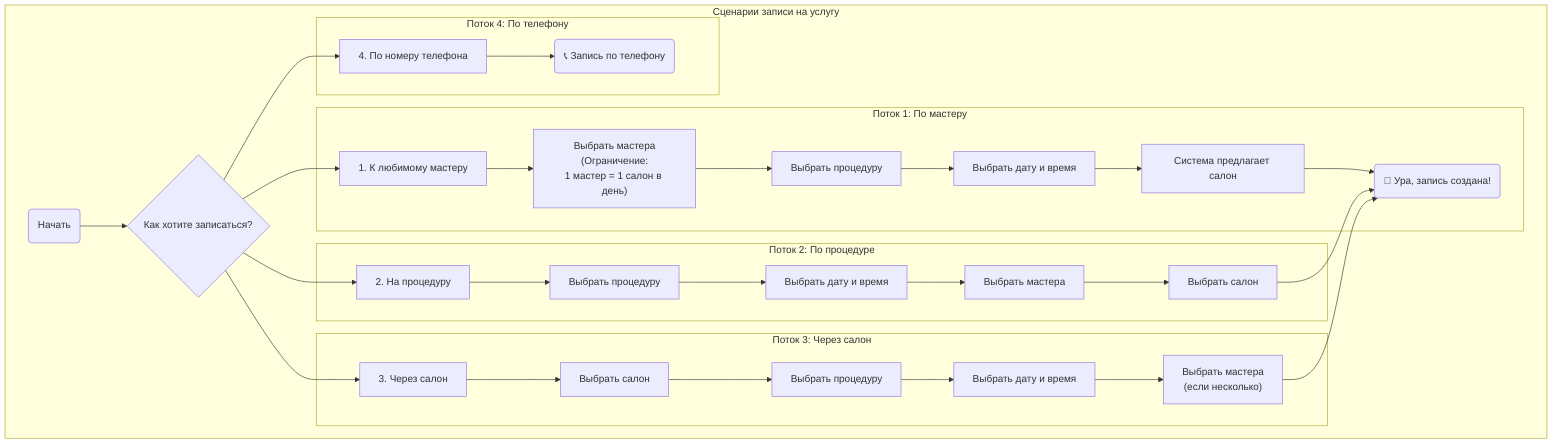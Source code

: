 graph TD
    subgraph "Сценарии записи на услугу"
        A(Начать) --> B{Как хотите записаться?}
        B --> C[1. К любимому мастеру]
        B --> D[2. На процедуру]
        B --> E[3. Через салон]
        B --> F[4. По номеру телефона]

        subgraph "Поток 1: По мастеру"
            C --> C1["Выбрать мастера<br/>(Ограничение:<br/>1 мастер = 1 салон в день)"]
            C1 --> C2[Выбрать процедуру]
            C2 --> C3[Выбрать дату и время]
            C3 --> C4[Система предлагает салон]
            C4 --> Z(🎉 Ура, запись создана!)
        end

        subgraph "Поток 2: По процедуре"
            D --> D1[Выбрать процедуру]
            D1 --> D2[Выбрать дату и время]
            D2 --> D3[Выбрать мастера]
            D3 --> D4[Выбрать салон]
            D4 --> Z
        end

        subgraph "Поток 3: Через салон"
            E --> E1[Выбрать салон]
            E1 --> E2[Выбрать процедуру]
            E2 --> E3[Выбрать дату и время]
            E3 --> E4["Выбрать мастера<br/>(если несколько)"]
            E4 --> Z
        end

        subgraph "Поток 4: По телефону"
            F --> F1(📞 Запись по телефону)
        end
    end